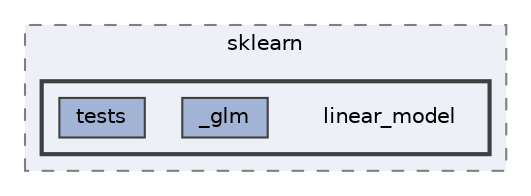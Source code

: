 digraph "/home/jam/Research/IRES-2025/dev/src/llm-scripts/testing/hypothesis-testing/hyp-env/lib/python3.12/site-packages/sklearn/linear_model"
{
 // LATEX_PDF_SIZE
  bgcolor="transparent";
  edge [fontname=Helvetica,fontsize=10,labelfontname=Helvetica,labelfontsize=10];
  node [fontname=Helvetica,fontsize=10,shape=box,height=0.2,width=0.4];
  compound=true
  subgraph clusterdir_95412a8f6746b9685e089ed9447bfec4 {
    graph [ bgcolor="#edf0f7", pencolor="grey50", label="sklearn", fontname=Helvetica,fontsize=10 style="filled,dashed", URL="dir_95412a8f6746b9685e089ed9447bfec4.html",tooltip=""]
  subgraph clusterdir_eec38d8848edfca79ef13cc2905be153 {
    graph [ bgcolor="#edf0f7", pencolor="grey25", label="", fontname=Helvetica,fontsize=10 style="filled,bold", URL="dir_eec38d8848edfca79ef13cc2905be153.html",tooltip=""]
    dir_eec38d8848edfca79ef13cc2905be153 [shape=plaintext, label="linear_model"];
  dir_6a793335bef7e9ed1220feb8004f18fe [label="_glm", fillcolor="#a2b4d6", color="grey25", style="filled", URL="dir_6a793335bef7e9ed1220feb8004f18fe.html",tooltip=""];
  dir_677c5e1d84bac39acc8fa898608c0968 [label="tests", fillcolor="#a2b4d6", color="grey25", style="filled", URL="dir_677c5e1d84bac39acc8fa898608c0968.html",tooltip=""];
  }
  }
}
